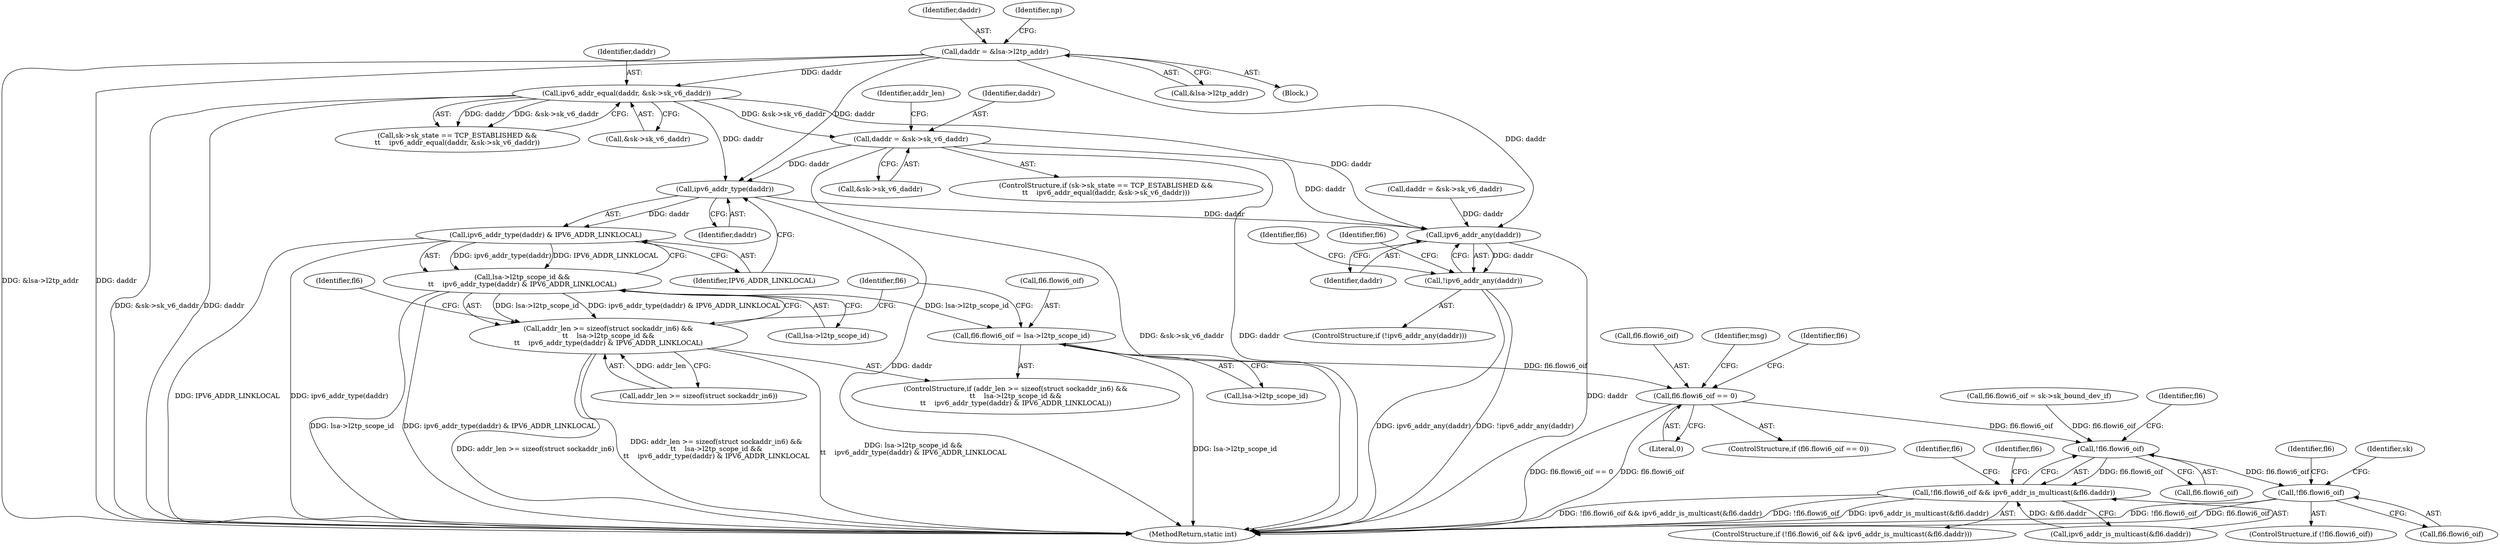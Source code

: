 digraph "0_linux_45f6fad84cc305103b28d73482b344d7f5b76f39_19@pointer" {
"1000288" [label="(Call,ipv6_addr_type(daddr))"];
"1000217" [label="(Call,daddr = &lsa->l2tp_addr)"];
"1000265" [label="(Call,ipv6_addr_equal(daddr, &sk->sk_v6_daddr))"];
"1000271" [label="(Call,daddr = &sk->sk_v6_daddr)"];
"1000287" [label="(Call,ipv6_addr_type(daddr) & IPV6_ADDR_LINKLOCAL)"];
"1000283" [label="(Call,lsa->l2tp_scope_id &&\n\t\t    ipv6_addr_type(daddr) & IPV6_ADDR_LINKLOCAL)"];
"1000278" [label="(Call,addr_len >= sizeof(struct sockaddr_in6) &&\n\t\t    lsa->l2tp_scope_id &&\n\t\t    ipv6_addr_type(daddr) & IPV6_ADDR_LINKLOCAL)"];
"1000291" [label="(Call,fl6.flowi6_oif = lsa->l2tp_scope_id)"];
"1000323" [label="(Call,fl6.flowi6_oif == 0)"];
"1000497" [label="(Call,!fl6.flowi6_oif)"];
"1000496" [label="(Call,!fl6.flowi6_oif && ipv6_addr_is_multicast(&fl6.daddr))"];
"1000515" [label="(Call,!fl6.flowi6_oif)"];
"1000449" [label="(Call,ipv6_addr_any(daddr))"];
"1000448" [label="(Call,!ipv6_addr_any(daddr))"];
"1000654" [label="(MethodReturn,static int)"];
"1000284" [label="(Call,lsa->l2tp_scope_id)"];
"1000508" [label="(Identifier,fl6)"];
"1000517" [label="(Identifier,fl6)"];
"1000273" [label="(Call,&sk->sk_v6_daddr)"];
"1000279" [label="(Call,addr_len >= sizeof(struct sockaddr_in6))"];
"1000516" [label="(Call,fl6.flowi6_oif)"];
"1000290" [label="(Identifier,IPV6_ADDR_LINKLOCAL)"];
"1000218" [label="(Identifier,daddr)"];
"1000324" [label="(Call,fl6.flowi6_oif)"];
"1000225" [label="(Identifier,np)"];
"1000337" [label="(Identifier,msg)"];
"1000267" [label="(Call,&sk->sk_v6_daddr)"];
"1000450" [label="(Identifier,daddr)"];
"1000453" [label="(Identifier,fl6)"];
"1000514" [label="(ControlStructure,if (!fl6.flowi6_oif))"];
"1000496" [label="(Call,!fl6.flowi6_oif && ipv6_addr_is_multicast(&fl6.daddr))"];
"1000447" [label="(ControlStructure,if (!ipv6_addr_any(daddr)))"];
"1000521" [label="(Identifier,fl6)"];
"1000265" [label="(Call,ipv6_addr_equal(daddr, &sk->sk_v6_daddr))"];
"1000288" [label="(Call,ipv6_addr_type(daddr))"];
"1000283" [label="(Call,lsa->l2tp_scope_id &&\n\t\t    ipv6_addr_type(daddr) & IPV6_ADDR_LINKLOCAL)"];
"1000497" [label="(Call,!fl6.flowi6_oif)"];
"1000258" [label="(ControlStructure,if (sk->sk_state == TCP_ESTABLISHED &&\n\t\t    ipv6_addr_equal(daddr, &sk->sk_v6_daddr)))"];
"1000277" [label="(ControlStructure,if (addr_len >= sizeof(struct sockaddr_in6) &&\n\t\t    lsa->l2tp_scope_id &&\n\t\t    ipv6_addr_type(daddr) & IPV6_ADDR_LINKLOCAL))"];
"1000295" [label="(Call,lsa->l2tp_scope_id)"];
"1000271" [label="(Call,daddr = &sk->sk_v6_daddr)"];
"1000219" [label="(Call,&lsa->l2tp_addr)"];
"1000291" [label="(Call,fl6.flowi6_oif = lsa->l2tp_scope_id)"];
"1000287" [label="(Call,ipv6_addr_type(daddr) & IPV6_ADDR_LINKLOCAL)"];
"1000280" [label="(Identifier,addr_len)"];
"1000325" [label="(Identifier,fl6)"];
"1000495" [label="(ControlStructure,if (!fl6.flowi6_oif && ipv6_addr_is_multicast(&fl6.daddr)))"];
"1000501" [label="(Call,ipv6_addr_is_multicast(&fl6.daddr))"];
"1000504" [label="(Identifier,fl6)"];
"1000309" [label="(Call,daddr = &sk->sk_v6_daddr)"];
"1000462" [label="(Identifier,fl6)"];
"1000327" [label="(Literal,0)"];
"1000293" [label="(Identifier,fl6)"];
"1000292" [label="(Call,fl6.flowi6_oif)"];
"1000266" [label="(Identifier,daddr)"];
"1000272" [label="(Identifier,daddr)"];
"1000278" [label="(Call,addr_len >= sizeof(struct sockaddr_in6) &&\n\t\t    lsa->l2tp_scope_id &&\n\t\t    ipv6_addr_type(daddr) & IPV6_ADDR_LINKLOCAL)"];
"1000515" [label="(Call,!fl6.flowi6_oif)"];
"1000196" [label="(Block,)"];
"1000323" [label="(Call,fl6.flowi6_oif == 0)"];
"1000498" [label="(Call,fl6.flowi6_oif)"];
"1000527" [label="(Identifier,sk)"];
"1000322" [label="(ControlStructure,if (fl6.flowi6_oif == 0))"];
"1000289" [label="(Identifier,daddr)"];
"1000217" [label="(Call,daddr = &lsa->l2tp_addr)"];
"1000449" [label="(Call,ipv6_addr_any(daddr))"];
"1000259" [label="(Call,sk->sk_state == TCP_ESTABLISHED &&\n\t\t    ipv6_addr_equal(daddr, &sk->sk_v6_daddr))"];
"1000330" [label="(Identifier,fl6)"];
"1000448" [label="(Call,!ipv6_addr_any(daddr))"];
"1000328" [label="(Call,fl6.flowi6_oif = sk->sk_bound_dev_if)"];
"1000288" -> "1000287"  [label="AST: "];
"1000288" -> "1000289"  [label="CFG: "];
"1000289" -> "1000288"  [label="AST: "];
"1000290" -> "1000288"  [label="CFG: "];
"1000288" -> "1000654"  [label="DDG: daddr"];
"1000288" -> "1000287"  [label="DDG: daddr"];
"1000217" -> "1000288"  [label="DDG: daddr"];
"1000265" -> "1000288"  [label="DDG: daddr"];
"1000271" -> "1000288"  [label="DDG: daddr"];
"1000288" -> "1000449"  [label="DDG: daddr"];
"1000217" -> "1000196"  [label="AST: "];
"1000217" -> "1000219"  [label="CFG: "];
"1000218" -> "1000217"  [label="AST: "];
"1000219" -> "1000217"  [label="AST: "];
"1000225" -> "1000217"  [label="CFG: "];
"1000217" -> "1000654"  [label="DDG: &lsa->l2tp_addr"];
"1000217" -> "1000654"  [label="DDG: daddr"];
"1000217" -> "1000265"  [label="DDG: daddr"];
"1000217" -> "1000449"  [label="DDG: daddr"];
"1000265" -> "1000259"  [label="AST: "];
"1000265" -> "1000267"  [label="CFG: "];
"1000266" -> "1000265"  [label="AST: "];
"1000267" -> "1000265"  [label="AST: "];
"1000259" -> "1000265"  [label="CFG: "];
"1000265" -> "1000654"  [label="DDG: &sk->sk_v6_daddr"];
"1000265" -> "1000654"  [label="DDG: daddr"];
"1000265" -> "1000259"  [label="DDG: daddr"];
"1000265" -> "1000259"  [label="DDG: &sk->sk_v6_daddr"];
"1000265" -> "1000271"  [label="DDG: &sk->sk_v6_daddr"];
"1000265" -> "1000449"  [label="DDG: daddr"];
"1000271" -> "1000258"  [label="AST: "];
"1000271" -> "1000273"  [label="CFG: "];
"1000272" -> "1000271"  [label="AST: "];
"1000273" -> "1000271"  [label="AST: "];
"1000280" -> "1000271"  [label="CFG: "];
"1000271" -> "1000654"  [label="DDG: &sk->sk_v6_daddr"];
"1000271" -> "1000654"  [label="DDG: daddr"];
"1000271" -> "1000449"  [label="DDG: daddr"];
"1000287" -> "1000283"  [label="AST: "];
"1000287" -> "1000290"  [label="CFG: "];
"1000290" -> "1000287"  [label="AST: "];
"1000283" -> "1000287"  [label="CFG: "];
"1000287" -> "1000654"  [label="DDG: IPV6_ADDR_LINKLOCAL"];
"1000287" -> "1000654"  [label="DDG: ipv6_addr_type(daddr)"];
"1000287" -> "1000283"  [label="DDG: ipv6_addr_type(daddr)"];
"1000287" -> "1000283"  [label="DDG: IPV6_ADDR_LINKLOCAL"];
"1000283" -> "1000278"  [label="AST: "];
"1000283" -> "1000284"  [label="CFG: "];
"1000284" -> "1000283"  [label="AST: "];
"1000278" -> "1000283"  [label="CFG: "];
"1000283" -> "1000654"  [label="DDG: lsa->l2tp_scope_id"];
"1000283" -> "1000654"  [label="DDG: ipv6_addr_type(daddr) & IPV6_ADDR_LINKLOCAL"];
"1000283" -> "1000278"  [label="DDG: lsa->l2tp_scope_id"];
"1000283" -> "1000278"  [label="DDG: ipv6_addr_type(daddr) & IPV6_ADDR_LINKLOCAL"];
"1000283" -> "1000291"  [label="DDG: lsa->l2tp_scope_id"];
"1000278" -> "1000277"  [label="AST: "];
"1000278" -> "1000279"  [label="CFG: "];
"1000279" -> "1000278"  [label="AST: "];
"1000293" -> "1000278"  [label="CFG: "];
"1000325" -> "1000278"  [label="CFG: "];
"1000278" -> "1000654"  [label="DDG: addr_len >= sizeof(struct sockaddr_in6) &&\n\t\t    lsa->l2tp_scope_id &&\n\t\t    ipv6_addr_type(daddr) & IPV6_ADDR_LINKLOCAL"];
"1000278" -> "1000654"  [label="DDG: lsa->l2tp_scope_id &&\n\t\t    ipv6_addr_type(daddr) & IPV6_ADDR_LINKLOCAL"];
"1000278" -> "1000654"  [label="DDG: addr_len >= sizeof(struct sockaddr_in6)"];
"1000279" -> "1000278"  [label="DDG: addr_len"];
"1000291" -> "1000277"  [label="AST: "];
"1000291" -> "1000295"  [label="CFG: "];
"1000292" -> "1000291"  [label="AST: "];
"1000295" -> "1000291"  [label="AST: "];
"1000325" -> "1000291"  [label="CFG: "];
"1000291" -> "1000654"  [label="DDG: lsa->l2tp_scope_id"];
"1000291" -> "1000323"  [label="DDG: fl6.flowi6_oif"];
"1000323" -> "1000322"  [label="AST: "];
"1000323" -> "1000327"  [label="CFG: "];
"1000324" -> "1000323"  [label="AST: "];
"1000327" -> "1000323"  [label="AST: "];
"1000330" -> "1000323"  [label="CFG: "];
"1000337" -> "1000323"  [label="CFG: "];
"1000323" -> "1000654"  [label="DDG: fl6.flowi6_oif"];
"1000323" -> "1000654"  [label="DDG: fl6.flowi6_oif == 0"];
"1000323" -> "1000497"  [label="DDG: fl6.flowi6_oif"];
"1000497" -> "1000496"  [label="AST: "];
"1000497" -> "1000498"  [label="CFG: "];
"1000498" -> "1000497"  [label="AST: "];
"1000504" -> "1000497"  [label="CFG: "];
"1000496" -> "1000497"  [label="CFG: "];
"1000497" -> "1000496"  [label="DDG: fl6.flowi6_oif"];
"1000328" -> "1000497"  [label="DDG: fl6.flowi6_oif"];
"1000497" -> "1000515"  [label="DDG: fl6.flowi6_oif"];
"1000496" -> "1000495"  [label="AST: "];
"1000496" -> "1000501"  [label="CFG: "];
"1000501" -> "1000496"  [label="AST: "];
"1000508" -> "1000496"  [label="CFG: "];
"1000517" -> "1000496"  [label="CFG: "];
"1000496" -> "1000654"  [label="DDG: !fl6.flowi6_oif && ipv6_addr_is_multicast(&fl6.daddr)"];
"1000496" -> "1000654"  [label="DDG: !fl6.flowi6_oif"];
"1000496" -> "1000654"  [label="DDG: ipv6_addr_is_multicast(&fl6.daddr)"];
"1000501" -> "1000496"  [label="DDG: &fl6.daddr"];
"1000515" -> "1000514"  [label="AST: "];
"1000515" -> "1000516"  [label="CFG: "];
"1000516" -> "1000515"  [label="AST: "];
"1000521" -> "1000515"  [label="CFG: "];
"1000527" -> "1000515"  [label="CFG: "];
"1000515" -> "1000654"  [label="DDG: !fl6.flowi6_oif"];
"1000515" -> "1000654"  [label="DDG: fl6.flowi6_oif"];
"1000449" -> "1000448"  [label="AST: "];
"1000449" -> "1000450"  [label="CFG: "];
"1000450" -> "1000449"  [label="AST: "];
"1000448" -> "1000449"  [label="CFG: "];
"1000449" -> "1000654"  [label="DDG: daddr"];
"1000449" -> "1000448"  [label="DDG: daddr"];
"1000309" -> "1000449"  [label="DDG: daddr"];
"1000448" -> "1000447"  [label="AST: "];
"1000453" -> "1000448"  [label="CFG: "];
"1000462" -> "1000448"  [label="CFG: "];
"1000448" -> "1000654"  [label="DDG: ipv6_addr_any(daddr)"];
"1000448" -> "1000654"  [label="DDG: !ipv6_addr_any(daddr)"];
}
